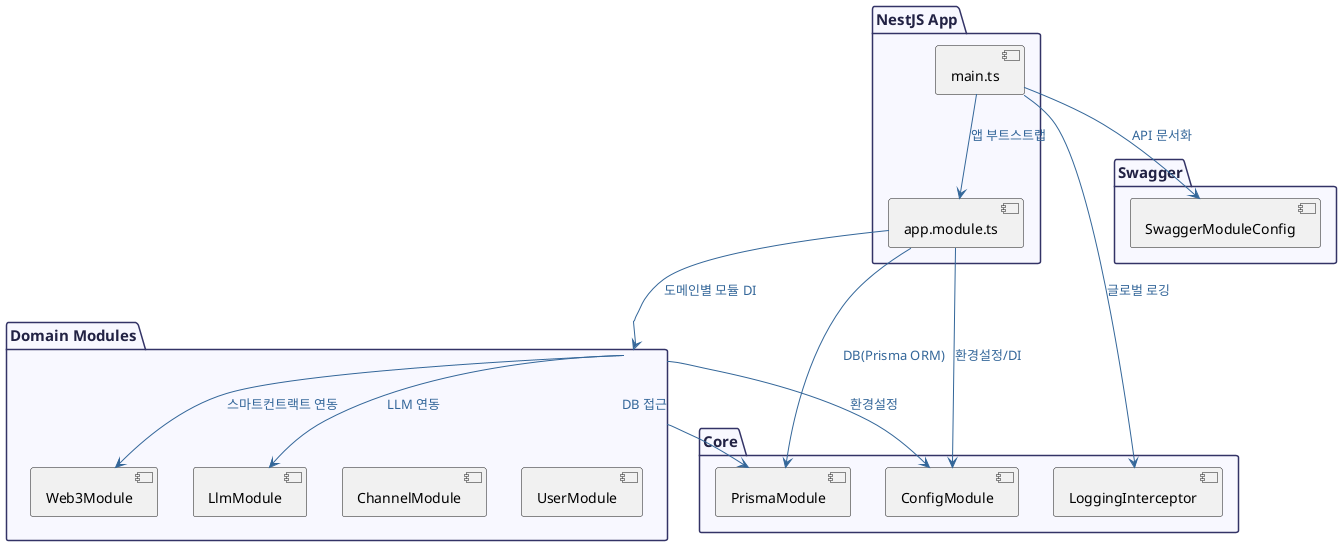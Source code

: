 @startuml
' 스타일
skinparam package {
  BackgroundColor #F8F8FF
  BorderColor #333366
  FontColor #222244
  FontSize 15
}
skinparam rectangle {
  BackgroundColor #F0F8FF
  BorderColor #333366
  FontColor #222244
}
skinparam ArrowColor #336699
skinparam ArrowFontColor #336699
skinparam ArrowFontSize 13

' 주요 패키지
package "NestJS App" {
  [main.ts]
  [app.module.ts]
}

package "Core" {
  [PrismaModule]
  [ConfigModule]
  [LoggingInterceptor]
}

package "Domain Modules" {
  [UserModule]
  [ChannelModule]
  [Web3Module]
  [LlmModule]
}

package "Swagger" {
  [SwaggerModuleConfig]
}

' 관계 및 설명
[main.ts] --> [app.module.ts] : "앱 부트스트랩"
[app.module.ts] --> [ConfigModule] : "환경설정/DI"
[app.module.ts] --> [PrismaModule] : "DB(Prisma ORM)"
[app.module.ts] --> [Domain Modules] : "도메인별 모듈 DI"
[main.ts] --> [SwaggerModuleConfig] : "API 문서화"
[main.ts] --> [LoggingInterceptor] : "글로벌 로깅"
[Domain Modules] --> [PrismaModule] : "DB 접근"
[Domain Modules] --> [ConfigModule] : "환경설정"
[Domain Modules] --> [Web3Module] : "스마트컨트랙트 연동"
[Domain Modules] --> [LlmModule] : "LLM 연동"
@enduml
